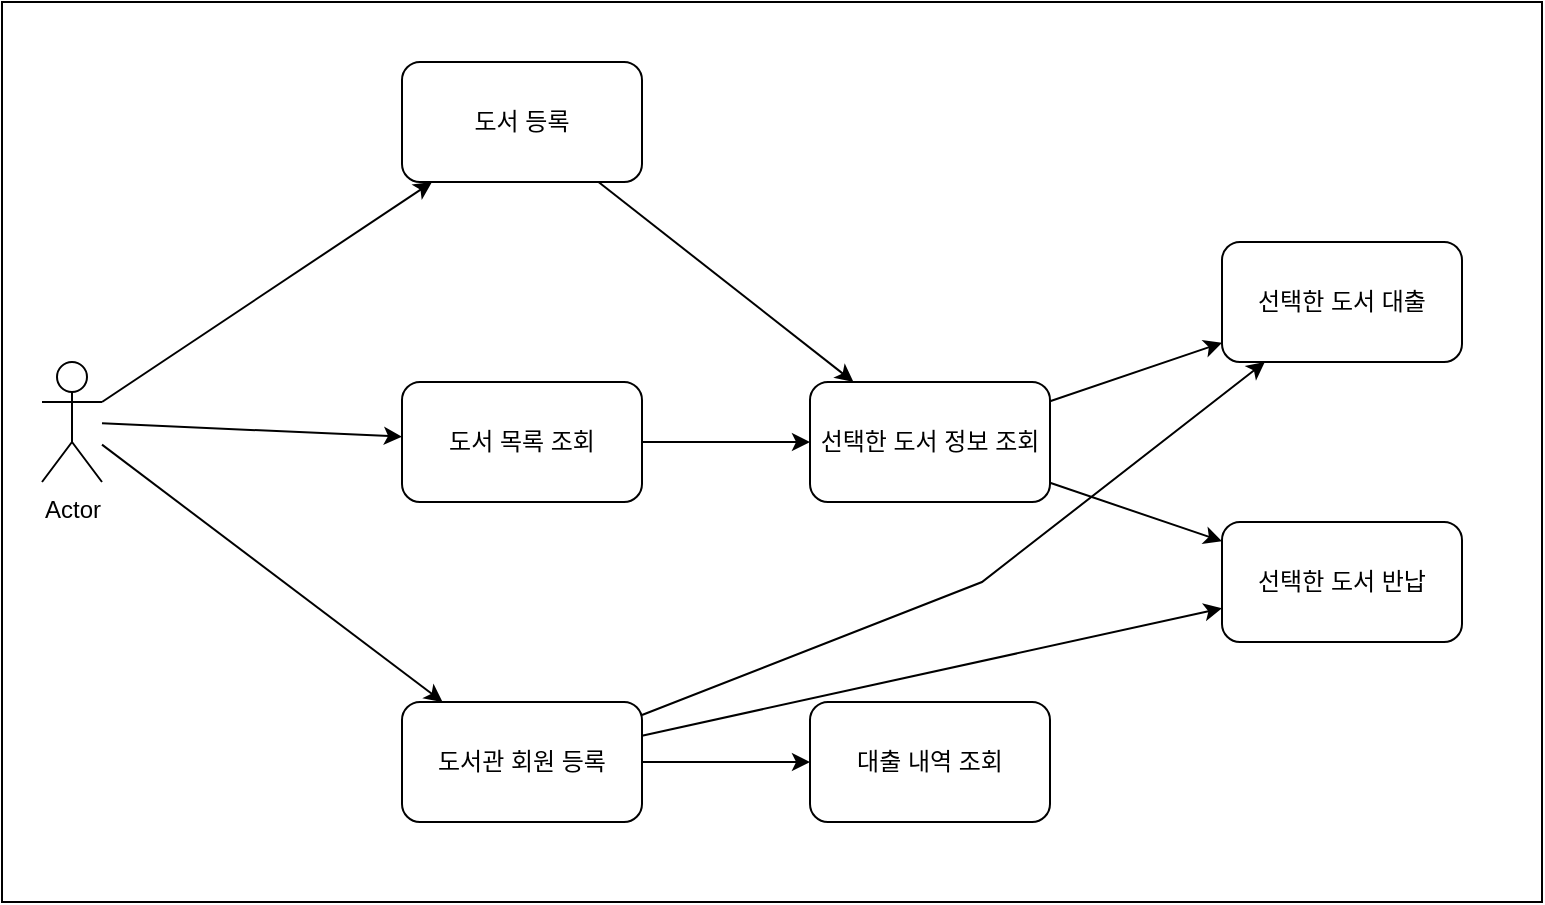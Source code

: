 <mxfile version="22.0.8" type="github">
  <diagram name="페이지-1" id="cX7erf8BxX3n9yNCefGl">
    <mxGraphModel dx="1468" dy="900" grid="1" gridSize="10" guides="1" tooltips="1" connect="1" arrows="1" fold="1" page="1" pageScale="1" pageWidth="1169" pageHeight="827" math="0" shadow="0">
      <root>
        <mxCell id="0" />
        <mxCell id="1" parent="0" />
        <mxCell id="mukHgHj0lusfHrFC3gfv-19" value="" style="rounded=0;whiteSpace=wrap;html=1;" vertex="1" parent="1">
          <mxGeometry x="210" y="180" width="770" height="450" as="geometry" />
        </mxCell>
        <mxCell id="mukHgHj0lusfHrFC3gfv-1" value="Actor" style="shape=umlActor;verticalLabelPosition=bottom;verticalAlign=top;html=1;outlineConnect=0;" vertex="1" parent="1">
          <mxGeometry x="230" y="360" width="30" height="60" as="geometry" />
        </mxCell>
        <mxCell id="mukHgHj0lusfHrFC3gfv-2" value="도서 등록" style="rounded=1;whiteSpace=wrap;html=1;" vertex="1" parent="1">
          <mxGeometry x="410" y="210" width="120" height="60" as="geometry" />
        </mxCell>
        <mxCell id="mukHgHj0lusfHrFC3gfv-3" value="선택한 도서 정보 조회" style="rounded=1;whiteSpace=wrap;html=1;" vertex="1" parent="1">
          <mxGeometry x="614" y="370" width="120" height="60" as="geometry" />
        </mxCell>
        <mxCell id="mukHgHj0lusfHrFC3gfv-4" value="도서 목록 조회" style="rounded=1;whiteSpace=wrap;html=1;" vertex="1" parent="1">
          <mxGeometry x="410" y="370" width="120" height="60" as="geometry" />
        </mxCell>
        <mxCell id="mukHgHj0lusfHrFC3gfv-5" value="도서관 회원 등록" style="rounded=1;whiteSpace=wrap;html=1;" vertex="1" parent="1">
          <mxGeometry x="410" y="530" width="120" height="60" as="geometry" />
        </mxCell>
        <mxCell id="mukHgHj0lusfHrFC3gfv-6" value="선택한 도서 대출" style="rounded=1;whiteSpace=wrap;html=1;" vertex="1" parent="1">
          <mxGeometry x="820" y="300" width="120" height="60" as="geometry" />
        </mxCell>
        <mxCell id="mukHgHj0lusfHrFC3gfv-7" value="선택한 도서 반납" style="rounded=1;whiteSpace=wrap;html=1;" vertex="1" parent="1">
          <mxGeometry x="820" y="440" width="120" height="60" as="geometry" />
        </mxCell>
        <mxCell id="mukHgHj0lusfHrFC3gfv-8" value="대출 내역 조회" style="rounded=1;whiteSpace=wrap;html=1;" vertex="1" parent="1">
          <mxGeometry x="614" y="530" width="120" height="60" as="geometry" />
        </mxCell>
        <mxCell id="mukHgHj0lusfHrFC3gfv-9" value="" style="endArrow=classic;html=1;rounded=0;" edge="1" parent="1" source="mukHgHj0lusfHrFC3gfv-1" target="mukHgHj0lusfHrFC3gfv-2">
          <mxGeometry width="50" height="50" relative="1" as="geometry">
            <mxPoint x="590" y="460" as="sourcePoint" />
            <mxPoint x="640" y="410" as="targetPoint" />
          </mxGeometry>
        </mxCell>
        <mxCell id="mukHgHj0lusfHrFC3gfv-10" value="" style="endArrow=classic;html=1;rounded=0;" edge="1" parent="1" source="mukHgHj0lusfHrFC3gfv-1" target="mukHgHj0lusfHrFC3gfv-4">
          <mxGeometry width="50" height="50" relative="1" as="geometry">
            <mxPoint x="590" y="460" as="sourcePoint" />
            <mxPoint x="640" y="410" as="targetPoint" />
          </mxGeometry>
        </mxCell>
        <mxCell id="mukHgHj0lusfHrFC3gfv-11" value="" style="endArrow=classic;html=1;rounded=0;" edge="1" parent="1" source="mukHgHj0lusfHrFC3gfv-1" target="mukHgHj0lusfHrFC3gfv-5">
          <mxGeometry width="50" height="50" relative="1" as="geometry">
            <mxPoint x="590" y="460" as="sourcePoint" />
            <mxPoint x="640" y="410" as="targetPoint" />
          </mxGeometry>
        </mxCell>
        <mxCell id="mukHgHj0lusfHrFC3gfv-12" value="" style="endArrow=classic;html=1;rounded=0;" edge="1" parent="1" source="mukHgHj0lusfHrFC3gfv-4" target="mukHgHj0lusfHrFC3gfv-3">
          <mxGeometry width="50" height="50" relative="1" as="geometry">
            <mxPoint x="590" y="460" as="sourcePoint" />
            <mxPoint x="640" y="410" as="targetPoint" />
          </mxGeometry>
        </mxCell>
        <mxCell id="mukHgHj0lusfHrFC3gfv-13" value="" style="endArrow=classic;html=1;rounded=0;" edge="1" parent="1" source="mukHgHj0lusfHrFC3gfv-3" target="mukHgHj0lusfHrFC3gfv-6">
          <mxGeometry width="50" height="50" relative="1" as="geometry">
            <mxPoint x="590" y="460" as="sourcePoint" />
            <mxPoint x="640" y="410" as="targetPoint" />
          </mxGeometry>
        </mxCell>
        <mxCell id="mukHgHj0lusfHrFC3gfv-14" value="" style="endArrow=classic;html=1;rounded=0;" edge="1" parent="1" source="mukHgHj0lusfHrFC3gfv-3" target="mukHgHj0lusfHrFC3gfv-7">
          <mxGeometry width="50" height="50" relative="1" as="geometry">
            <mxPoint x="590" y="460" as="sourcePoint" />
            <mxPoint x="640" y="410" as="targetPoint" />
          </mxGeometry>
        </mxCell>
        <mxCell id="mukHgHj0lusfHrFC3gfv-15" value="" style="endArrow=classic;html=1;rounded=0;" edge="1" parent="1" source="mukHgHj0lusfHrFC3gfv-5" target="mukHgHj0lusfHrFC3gfv-6">
          <mxGeometry width="50" height="50" relative="1" as="geometry">
            <mxPoint x="590" y="460" as="sourcePoint" />
            <mxPoint x="640" y="410" as="targetPoint" />
            <Array as="points">
              <mxPoint x="700" y="470" />
            </Array>
          </mxGeometry>
        </mxCell>
        <mxCell id="mukHgHj0lusfHrFC3gfv-16" value="" style="endArrow=classic;html=1;rounded=0;" edge="1" parent="1" source="mukHgHj0lusfHrFC3gfv-5" target="mukHgHj0lusfHrFC3gfv-8">
          <mxGeometry width="50" height="50" relative="1" as="geometry">
            <mxPoint x="590" y="460" as="sourcePoint" />
            <mxPoint x="640" y="410" as="targetPoint" />
          </mxGeometry>
        </mxCell>
        <mxCell id="mukHgHj0lusfHrFC3gfv-17" value="" style="endArrow=classic;html=1;rounded=0;" edge="1" parent="1" source="mukHgHj0lusfHrFC3gfv-5" target="mukHgHj0lusfHrFC3gfv-7">
          <mxGeometry width="50" height="50" relative="1" as="geometry">
            <mxPoint x="590" y="460" as="sourcePoint" />
            <mxPoint x="640" y="410" as="targetPoint" />
          </mxGeometry>
        </mxCell>
        <mxCell id="mukHgHj0lusfHrFC3gfv-18" value="" style="endArrow=classic;html=1;rounded=0;" edge="1" parent="1" source="mukHgHj0lusfHrFC3gfv-2" target="mukHgHj0lusfHrFC3gfv-3">
          <mxGeometry width="50" height="50" relative="1" as="geometry">
            <mxPoint x="590" y="460" as="sourcePoint" />
            <mxPoint x="640" y="410" as="targetPoint" />
          </mxGeometry>
        </mxCell>
      </root>
    </mxGraphModel>
  </diagram>
</mxfile>
